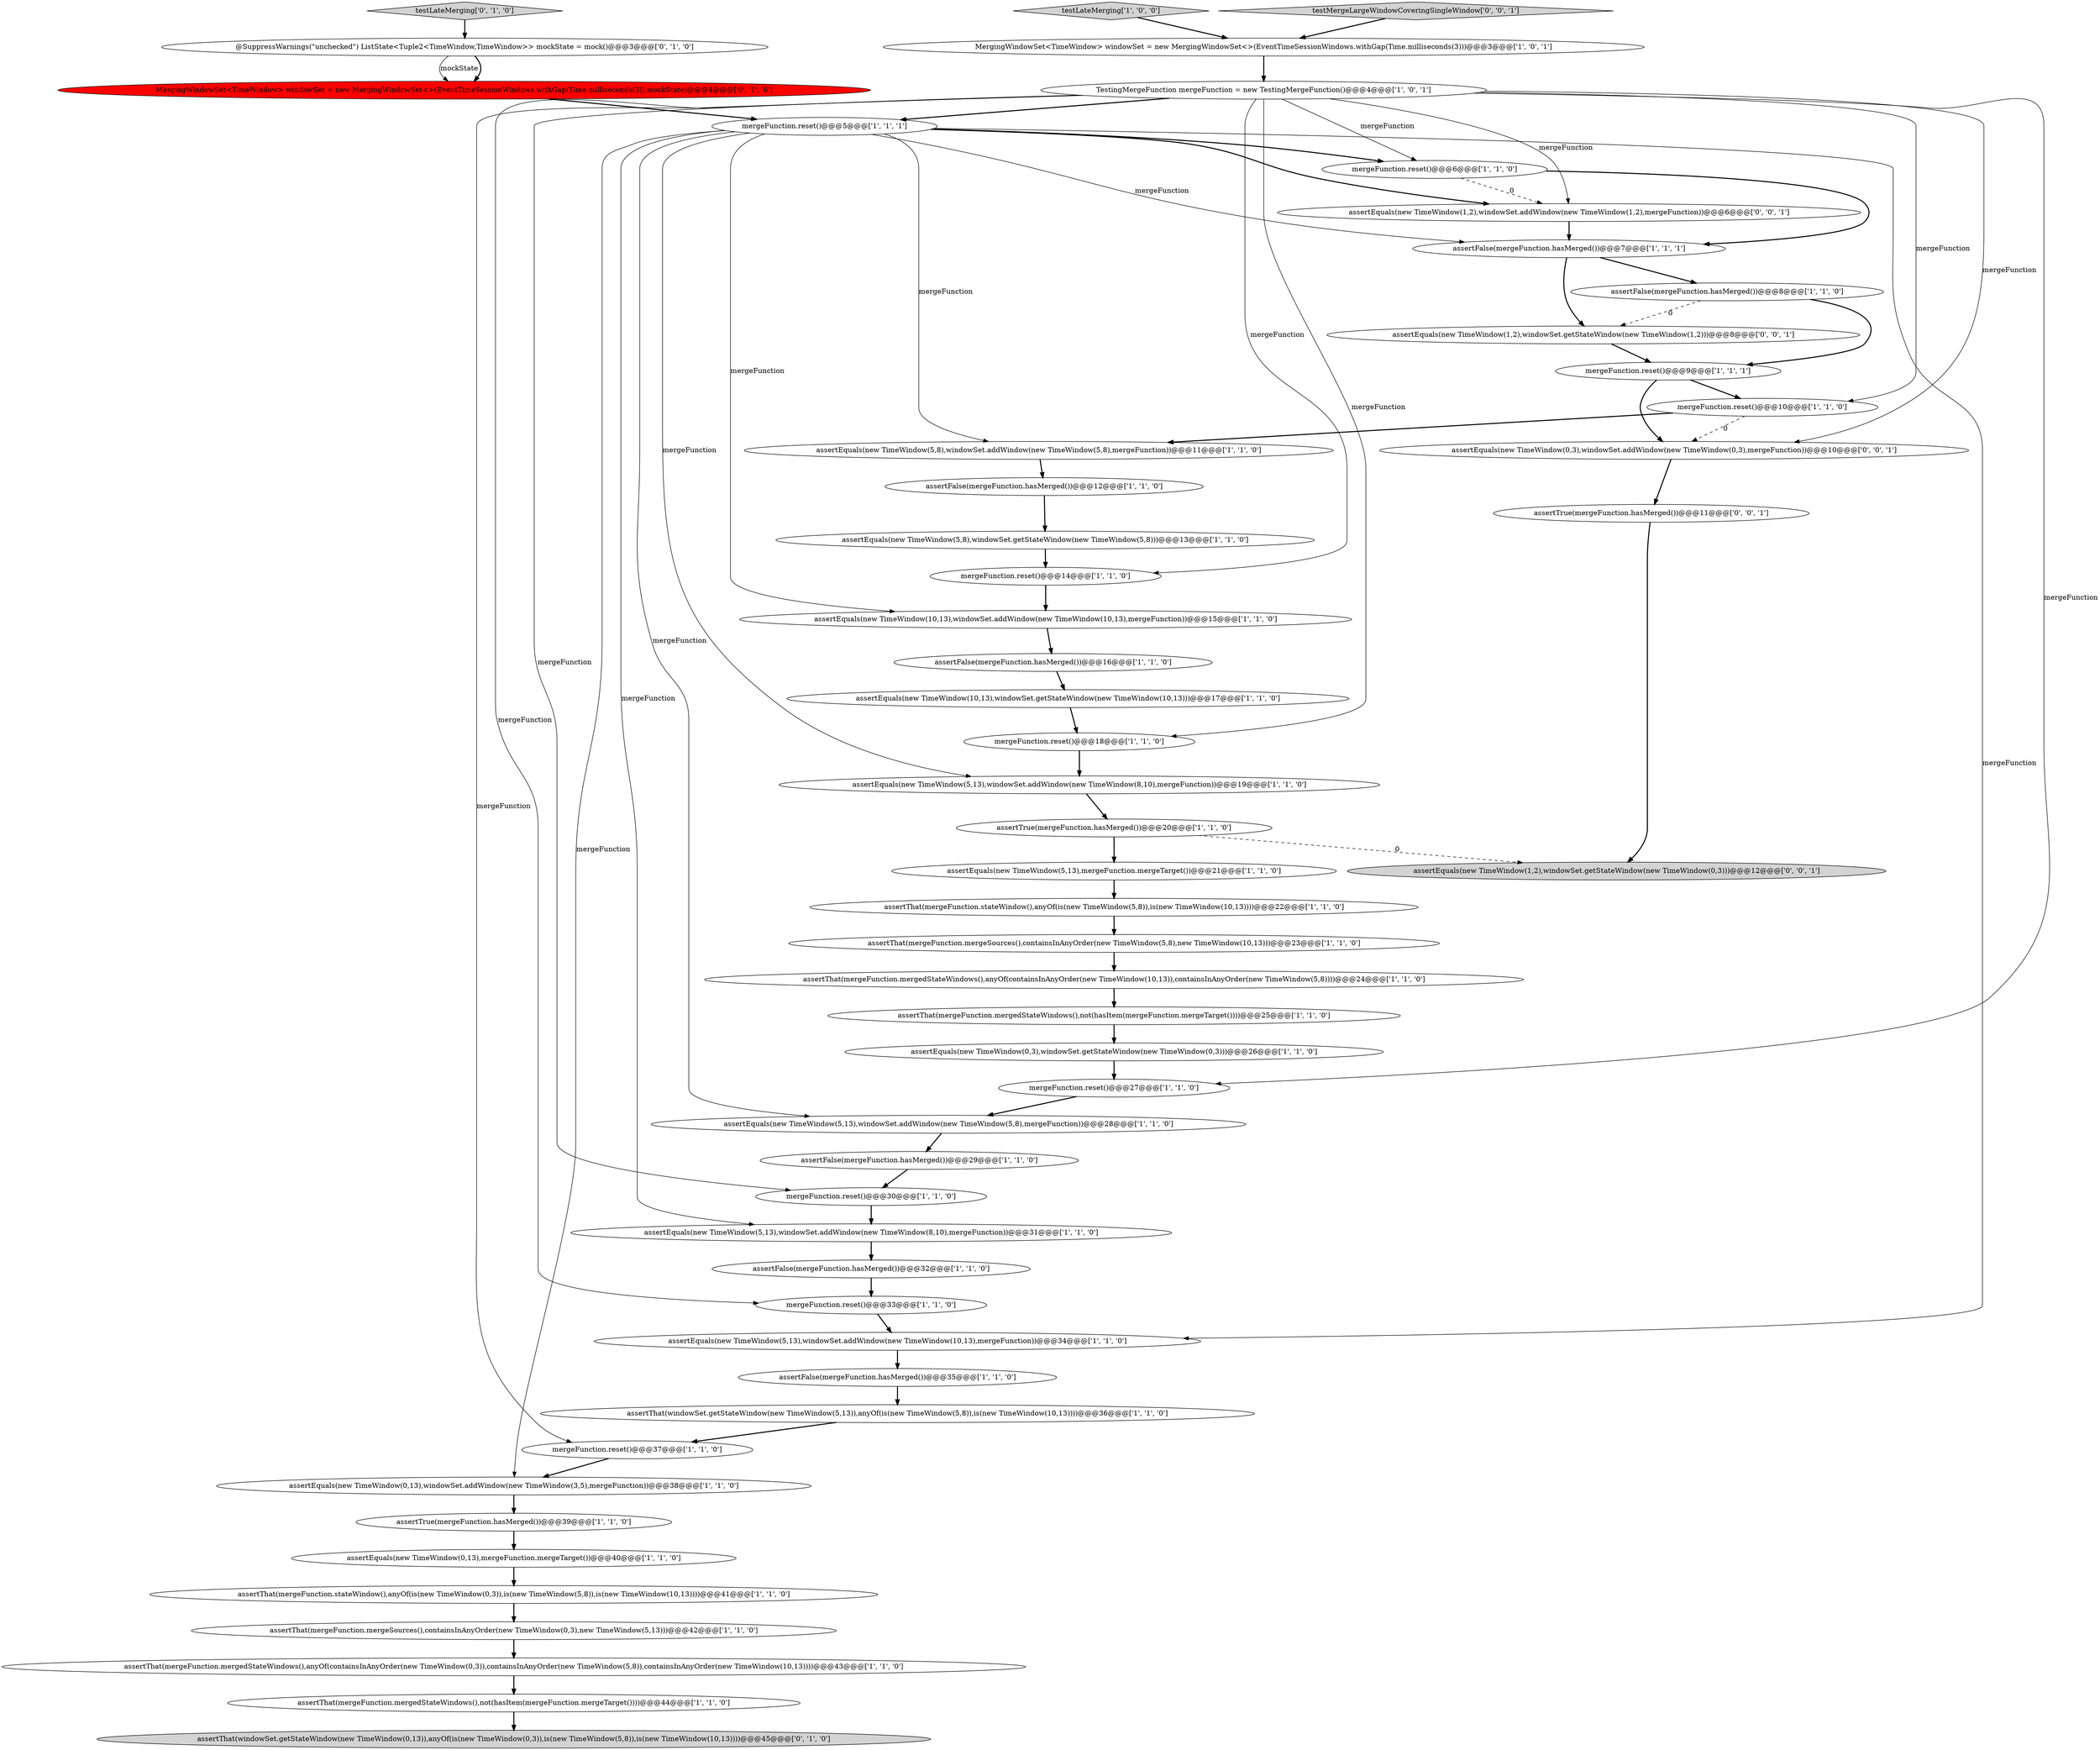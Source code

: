 digraph {
23 [style = filled, label = "assertEquals(new TimeWindow(5,13),mergeFunction.mergeTarget())@@@21@@@['1', '1', '0']", fillcolor = white, shape = ellipse image = "AAA0AAABBB1BBB"];
32 [style = filled, label = "assertEquals(new TimeWindow(10,13),windowSet.getStateWindow(new TimeWindow(10,13)))@@@17@@@['1', '1', '0']", fillcolor = white, shape = ellipse image = "AAA0AAABBB1BBB"];
41 [style = filled, label = "assertEquals(new TimeWindow(5,13),windowSet.addWindow(new TimeWindow(8,10),mergeFunction))@@@19@@@['1', '1', '0']", fillcolor = white, shape = ellipse image = "AAA0AAABBB1BBB"];
11 [style = filled, label = "assertFalse(mergeFunction.hasMerged())@@@7@@@['1', '1', '1']", fillcolor = white, shape = ellipse image = "AAA0AAABBB1BBB"];
34 [style = filled, label = "mergeFunction.reset()@@@33@@@['1', '1', '0']", fillcolor = white, shape = ellipse image = "AAA0AAABBB1BBB"];
10 [style = filled, label = "assertThat(mergeFunction.mergedStateWindows(),anyOf(containsInAnyOrder(new TimeWindow(10,13)),containsInAnyOrder(new TimeWindow(5,8))))@@@24@@@['1', '1', '0']", fillcolor = white, shape = ellipse image = "AAA0AAABBB1BBB"];
37 [style = filled, label = "mergeFunction.reset()@@@10@@@['1', '1', '0']", fillcolor = white, shape = ellipse image = "AAA0AAABBB1BBB"];
18 [style = filled, label = "mergeFunction.reset()@@@5@@@['1', '1', '1']", fillcolor = white, shape = ellipse image = "AAA0AAABBB1BBB"];
24 [style = filled, label = "MergingWindowSet<TimeWindow> windowSet = new MergingWindowSet<>(EventTimeSessionWindows.withGap(Time.milliseconds(3)))@@@3@@@['1', '0', '1']", fillcolor = white, shape = ellipse image = "AAA0AAABBB1BBB"];
52 [style = filled, label = "assertEquals(new TimeWindow(1,2),windowSet.addWindow(new TimeWindow(1,2),mergeFunction))@@@6@@@['0', '0', '1']", fillcolor = white, shape = ellipse image = "AAA0AAABBB3BBB"];
30 [style = filled, label = "assertEquals(new TimeWindow(5,13),windowSet.addWindow(new TimeWindow(8,10),mergeFunction))@@@31@@@['1', '1', '0']", fillcolor = white, shape = ellipse image = "AAA0AAABBB1BBB"];
38 [style = filled, label = "assertThat(mergeFunction.mergedStateWindows(),not(hasItem(mergeFunction.mergeTarget())))@@@25@@@['1', '1', '0']", fillcolor = white, shape = ellipse image = "AAA0AAABBB1BBB"];
28 [style = filled, label = "assertEquals(new TimeWindow(0,13),windowSet.addWindow(new TimeWindow(3,5),mergeFunction))@@@38@@@['1', '1', '0']", fillcolor = white, shape = ellipse image = "AAA0AAABBB1BBB"];
20 [style = filled, label = "mergeFunction.reset()@@@37@@@['1', '1', '0']", fillcolor = white, shape = ellipse image = "AAA0AAABBB1BBB"];
40 [style = filled, label = "assertFalse(mergeFunction.hasMerged())@@@29@@@['1', '1', '0']", fillcolor = white, shape = ellipse image = "AAA0AAABBB1BBB"];
6 [style = filled, label = "assertTrue(mergeFunction.hasMerged())@@@39@@@['1', '1', '0']", fillcolor = white, shape = ellipse image = "AAA0AAABBB1BBB"];
22 [style = filled, label = "assertEquals(new TimeWindow(5,8),windowSet.addWindow(new TimeWindow(5,8),mergeFunction))@@@11@@@['1', '1', '0']", fillcolor = white, shape = ellipse image = "AAA0AAABBB1BBB"];
42 [style = filled, label = "assertEquals(new TimeWindow(5,13),windowSet.addWindow(new TimeWindow(5,8),mergeFunction))@@@28@@@['1', '1', '0']", fillcolor = white, shape = ellipse image = "AAA0AAABBB1BBB"];
48 [style = filled, label = "assertTrue(mergeFunction.hasMerged())@@@11@@@['0', '0', '1']", fillcolor = white, shape = ellipse image = "AAA0AAABBB3BBB"];
43 [style = filled, label = "testLateMerging['0', '1', '0']", fillcolor = lightgray, shape = diamond image = "AAA0AAABBB2BBB"];
50 [style = filled, label = "assertEquals(new TimeWindow(1,2),windowSet.getStateWindow(new TimeWindow(1,2)))@@@8@@@['0', '0', '1']", fillcolor = white, shape = ellipse image = "AAA0AAABBB3BBB"];
15 [style = filled, label = "assertEquals(new TimeWindow(0,3),windowSet.getStateWindow(new TimeWindow(0,3)))@@@26@@@['1', '1', '0']", fillcolor = white, shape = ellipse image = "AAA0AAABBB1BBB"];
45 [style = filled, label = "assertThat(windowSet.getStateWindow(new TimeWindow(0,13)),anyOf(is(new TimeWindow(0,3)),is(new TimeWindow(5,8)),is(new TimeWindow(10,13))))@@@45@@@['0', '1', '0']", fillcolor = lightgray, shape = ellipse image = "AAA0AAABBB2BBB"];
2 [style = filled, label = "assertThat(mergeFunction.stateWindow(),anyOf(is(new TimeWindow(0,3)),is(new TimeWindow(5,8)),is(new TimeWindow(10,13))))@@@41@@@['1', '1', '0']", fillcolor = white, shape = ellipse image = "AAA0AAABBB1BBB"];
36 [style = filled, label = "mergeFunction.reset()@@@18@@@['1', '1', '0']", fillcolor = white, shape = ellipse image = "AAA0AAABBB1BBB"];
35 [style = filled, label = "assertThat(mergeFunction.mergedStateWindows(),anyOf(containsInAnyOrder(new TimeWindow(0,3)),containsInAnyOrder(new TimeWindow(5,8)),containsInAnyOrder(new TimeWindow(10,13))))@@@43@@@['1', '1', '0']", fillcolor = white, shape = ellipse image = "AAA0AAABBB1BBB"];
0 [style = filled, label = "TestingMergeFunction mergeFunction = new TestingMergeFunction()@@@4@@@['1', '0', '1']", fillcolor = white, shape = ellipse image = "AAA0AAABBB1BBB"];
12 [style = filled, label = "assertFalse(mergeFunction.hasMerged())@@@16@@@['1', '1', '0']", fillcolor = white, shape = ellipse image = "AAA0AAABBB1BBB"];
46 [style = filled, label = "@SuppressWarnings(\"unchecked\") ListState<Tuple2<TimeWindow,TimeWindow>> mockState = mock()@@@3@@@['0', '1', '0']", fillcolor = white, shape = ellipse image = "AAA0AAABBB2BBB"];
13 [style = filled, label = "assertFalse(mergeFunction.hasMerged())@@@32@@@['1', '1', '0']", fillcolor = white, shape = ellipse image = "AAA0AAABBB1BBB"];
5 [style = filled, label = "assertEquals(new TimeWindow(10,13),windowSet.addWindow(new TimeWindow(10,13),mergeFunction))@@@15@@@['1', '1', '0']", fillcolor = white, shape = ellipse image = "AAA0AAABBB1BBB"];
7 [style = filled, label = "mergeFunction.reset()@@@27@@@['1', '1', '0']", fillcolor = white, shape = ellipse image = "AAA0AAABBB1BBB"];
47 [style = filled, label = "assertEquals(new TimeWindow(1,2),windowSet.getStateWindow(new TimeWindow(0,3)))@@@12@@@['0', '0', '1']", fillcolor = lightgray, shape = ellipse image = "AAA0AAABBB3BBB"];
49 [style = filled, label = "assertEquals(new TimeWindow(0,3),windowSet.addWindow(new TimeWindow(0,3),mergeFunction))@@@10@@@['0', '0', '1']", fillcolor = white, shape = ellipse image = "AAA0AAABBB3BBB"];
31 [style = filled, label = "assertFalse(mergeFunction.hasMerged())@@@35@@@['1', '1', '0']", fillcolor = white, shape = ellipse image = "AAA0AAABBB1BBB"];
4 [style = filled, label = "testLateMerging['1', '0', '0']", fillcolor = lightgray, shape = diamond image = "AAA0AAABBB1BBB"];
1 [style = filled, label = "assertEquals(new TimeWindow(0,13),mergeFunction.mergeTarget())@@@40@@@['1', '1', '0']", fillcolor = white, shape = ellipse image = "AAA0AAABBB1BBB"];
25 [style = filled, label = "assertThat(mergeFunction.mergeSources(),containsInAnyOrder(new TimeWindow(0,3),new TimeWindow(5,13)))@@@42@@@['1', '1', '0']", fillcolor = white, shape = ellipse image = "AAA0AAABBB1BBB"];
8 [style = filled, label = "mergeFunction.reset()@@@30@@@['1', '1', '0']", fillcolor = white, shape = ellipse image = "AAA0AAABBB1BBB"];
9 [style = filled, label = "assertThat(mergeFunction.mergedStateWindows(),not(hasItem(mergeFunction.mergeTarget())))@@@44@@@['1', '1', '0']", fillcolor = white, shape = ellipse image = "AAA0AAABBB1BBB"];
14 [style = filled, label = "assertTrue(mergeFunction.hasMerged())@@@20@@@['1', '1', '0']", fillcolor = white, shape = ellipse image = "AAA0AAABBB1BBB"];
51 [style = filled, label = "testMergeLargeWindowCoveringSingleWindow['0', '0', '1']", fillcolor = lightgray, shape = diamond image = "AAA0AAABBB3BBB"];
17 [style = filled, label = "mergeFunction.reset()@@@9@@@['1', '1', '1']", fillcolor = white, shape = ellipse image = "AAA0AAABBB1BBB"];
44 [style = filled, label = "MergingWindowSet<TimeWindow> windowSet = new MergingWindowSet<>(EventTimeSessionWindows.withGap(Time.milliseconds(3)),mockState)@@@4@@@['0', '1', '0']", fillcolor = red, shape = ellipse image = "AAA1AAABBB2BBB"];
3 [style = filled, label = "assertThat(windowSet.getStateWindow(new TimeWindow(5,13)),anyOf(is(new TimeWindow(5,8)),is(new TimeWindow(10,13))))@@@36@@@['1', '1', '0']", fillcolor = white, shape = ellipse image = "AAA0AAABBB1BBB"];
33 [style = filled, label = "assertFalse(mergeFunction.hasMerged())@@@12@@@['1', '1', '0']", fillcolor = white, shape = ellipse image = "AAA0AAABBB1BBB"];
16 [style = filled, label = "mergeFunction.reset()@@@6@@@['1', '1', '0']", fillcolor = white, shape = ellipse image = "AAA0AAABBB1BBB"];
29 [style = filled, label = "assertThat(mergeFunction.mergeSources(),containsInAnyOrder(new TimeWindow(5,8),new TimeWindow(10,13)))@@@23@@@['1', '1', '0']", fillcolor = white, shape = ellipse image = "AAA0AAABBB1BBB"];
26 [style = filled, label = "mergeFunction.reset()@@@14@@@['1', '1', '0']", fillcolor = white, shape = ellipse image = "AAA0AAABBB1BBB"];
21 [style = filled, label = "assertFalse(mergeFunction.hasMerged())@@@8@@@['1', '1', '0']", fillcolor = white, shape = ellipse image = "AAA0AAABBB1BBB"];
19 [style = filled, label = "assertEquals(new TimeWindow(5,8),windowSet.getStateWindow(new TimeWindow(5,8)))@@@13@@@['1', '1', '0']", fillcolor = white, shape = ellipse image = "AAA0AAABBB1BBB"];
39 [style = filled, label = "assertThat(mergeFunction.stateWindow(),anyOf(is(new TimeWindow(5,8)),is(new TimeWindow(10,13))))@@@22@@@['1', '1', '0']", fillcolor = white, shape = ellipse image = "AAA0AAABBB1BBB"];
27 [style = filled, label = "assertEquals(new TimeWindow(5,13),windowSet.addWindow(new TimeWindow(10,13),mergeFunction))@@@34@@@['1', '1', '0']", fillcolor = white, shape = ellipse image = "AAA0AAABBB1BBB"];
46->44 [style = bold, label=""];
52->11 [style = bold, label=""];
8->30 [style = bold, label=""];
0->52 [style = solid, label="mergeFunction"];
13->34 [style = bold, label=""];
46->44 [style = solid, label="mockState"];
18->28 [style = solid, label="mergeFunction"];
22->33 [style = bold, label=""];
28->6 [style = bold, label=""];
0->34 [style = solid, label="mergeFunction"];
4->24 [style = bold, label=""];
16->11 [style = bold, label=""];
30->13 [style = bold, label=""];
0->7 [style = solid, label="mergeFunction"];
15->7 [style = bold, label=""];
36->41 [style = bold, label=""];
16->52 [style = dashed, label="0"];
26->5 [style = bold, label=""];
24->0 [style = bold, label=""];
35->9 [style = bold, label=""];
51->24 [style = bold, label=""];
11->21 [style = bold, label=""];
50->17 [style = bold, label=""];
20->28 [style = bold, label=""];
14->47 [style = dashed, label="0"];
12->32 [style = bold, label=""];
0->8 [style = solid, label="mergeFunction"];
49->48 [style = bold, label=""];
27->31 [style = bold, label=""];
18->11 [style = solid, label="mergeFunction"];
0->37 [style = solid, label="mergeFunction"];
18->27 [style = solid, label="mergeFunction"];
17->37 [style = bold, label=""];
25->35 [style = bold, label=""];
38->15 [style = bold, label=""];
42->40 [style = bold, label=""];
0->49 [style = solid, label="mergeFunction"];
43->46 [style = bold, label=""];
18->22 [style = solid, label="mergeFunction"];
6->1 [style = bold, label=""];
0->16 [style = solid, label="mergeFunction"];
37->22 [style = bold, label=""];
3->20 [style = bold, label=""];
0->36 [style = solid, label="mergeFunction"];
18->42 [style = solid, label="mergeFunction"];
14->23 [style = bold, label=""];
0->26 [style = solid, label="mergeFunction"];
5->12 [style = bold, label=""];
17->49 [style = bold, label=""];
21->50 [style = dashed, label="0"];
0->20 [style = solid, label="mergeFunction"];
48->47 [style = bold, label=""];
19->26 [style = bold, label=""];
9->45 [style = bold, label=""];
23->39 [style = bold, label=""];
7->42 [style = bold, label=""];
32->36 [style = bold, label=""];
29->10 [style = bold, label=""];
0->18 [style = bold, label=""];
11->50 [style = bold, label=""];
18->41 [style = solid, label="mergeFunction"];
1->2 [style = bold, label=""];
18->30 [style = solid, label="mergeFunction"];
44->18 [style = bold, label=""];
33->19 [style = bold, label=""];
31->3 [style = bold, label=""];
37->49 [style = dashed, label="0"];
2->25 [style = bold, label=""];
18->52 [style = bold, label=""];
18->5 [style = solid, label="mergeFunction"];
21->17 [style = bold, label=""];
41->14 [style = bold, label=""];
10->38 [style = bold, label=""];
40->8 [style = bold, label=""];
39->29 [style = bold, label=""];
34->27 [style = bold, label=""];
18->16 [style = bold, label=""];
}
